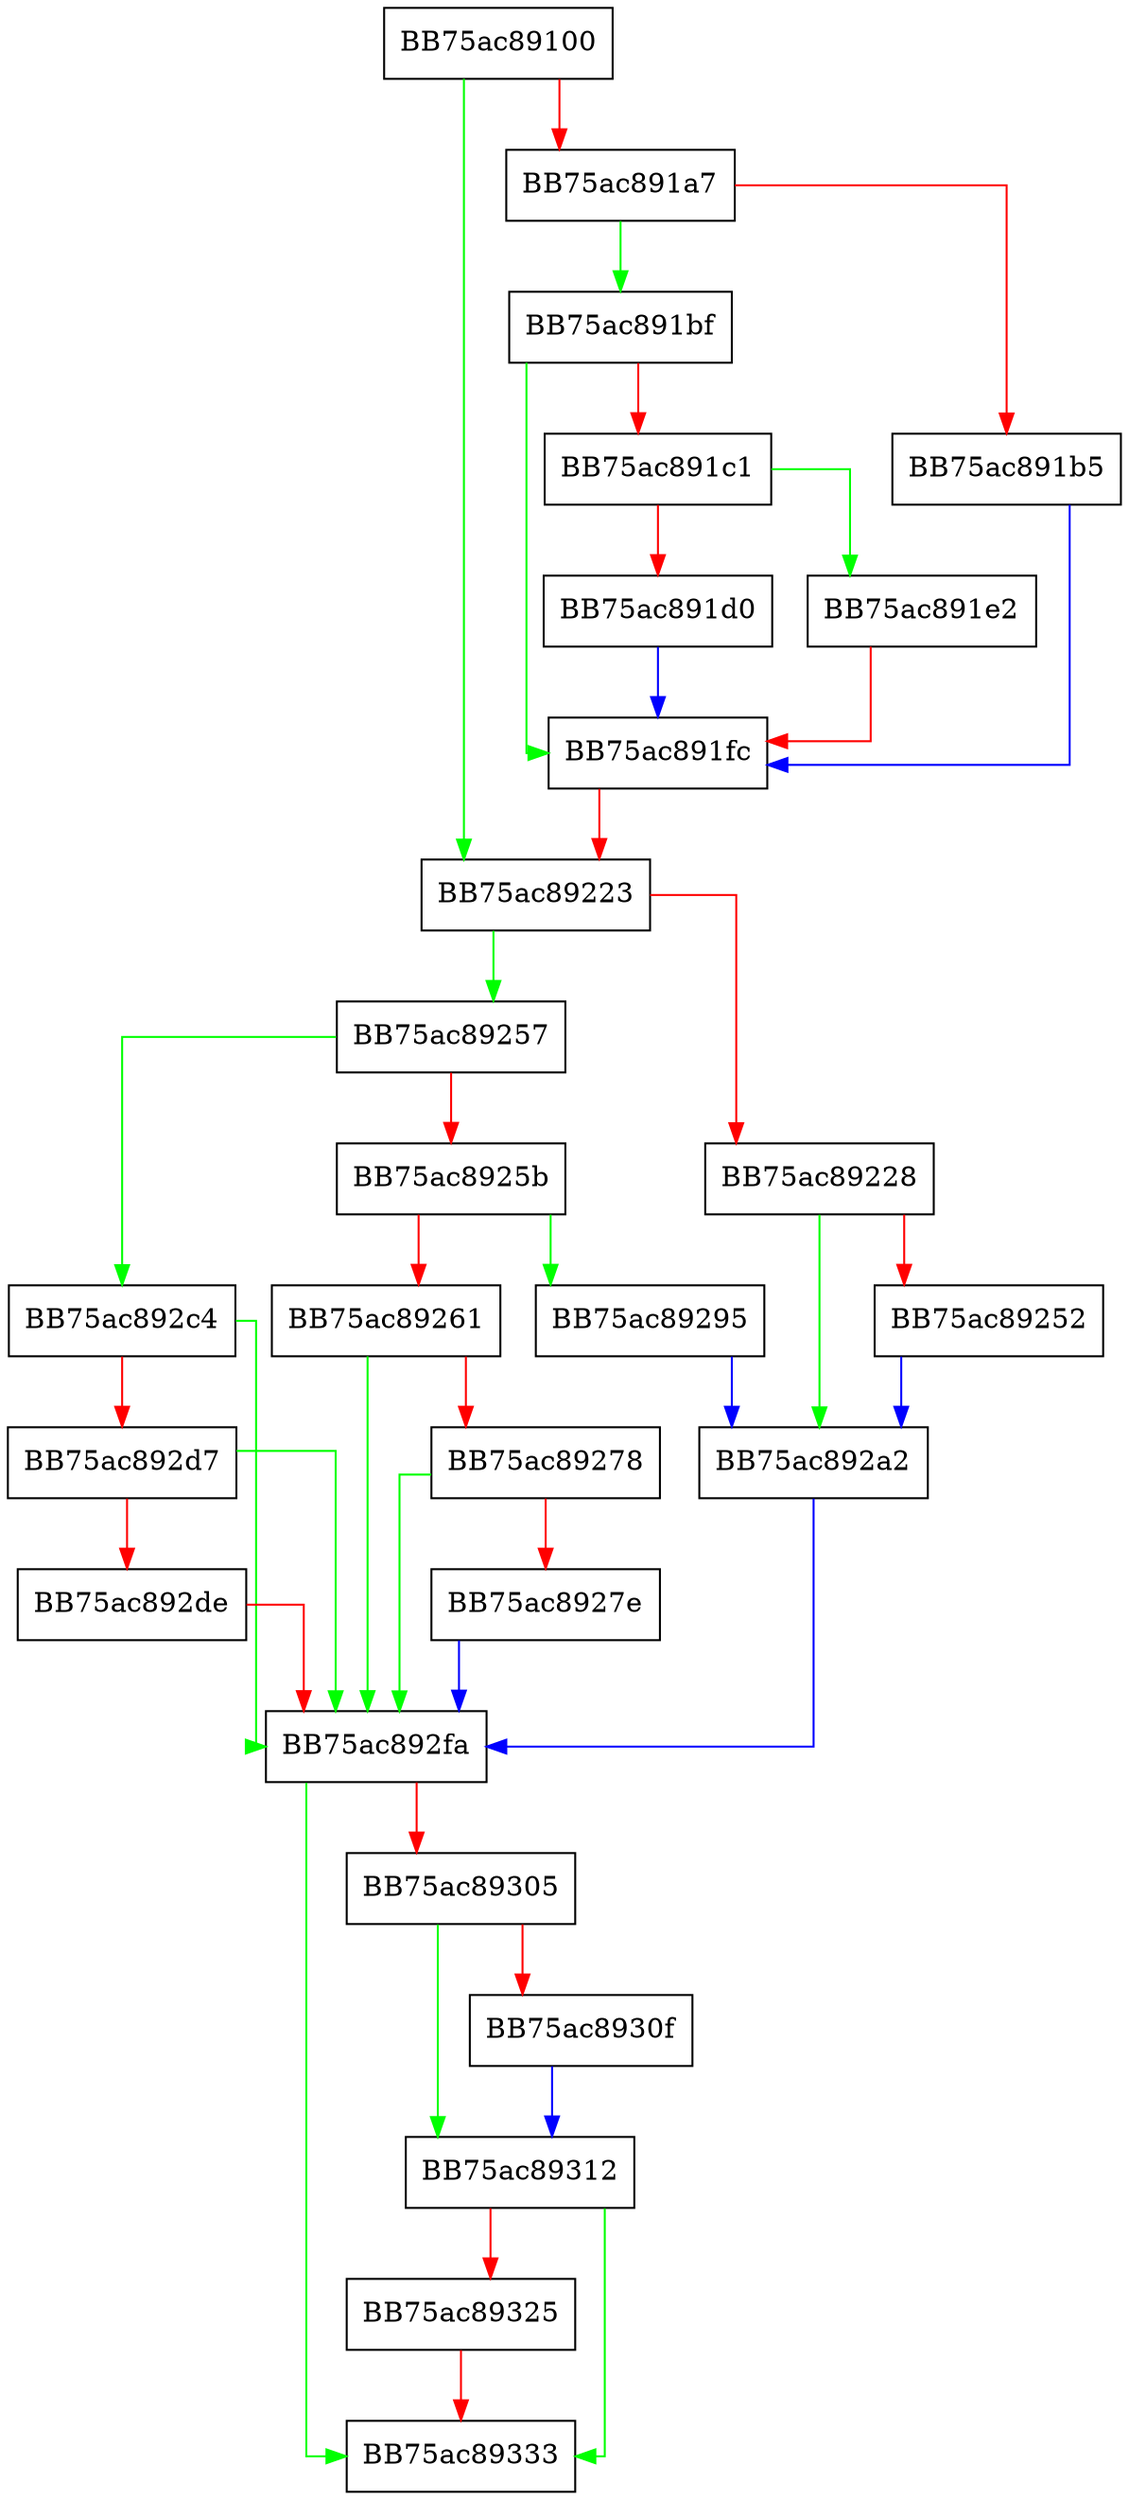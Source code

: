 digraph GetNormalizedDriverPath {
  node [shape="box"];
  graph [splines=ortho];
  BB75ac89100 -> BB75ac89223 [color="green"];
  BB75ac89100 -> BB75ac891a7 [color="red"];
  BB75ac891a7 -> BB75ac891bf [color="green"];
  BB75ac891a7 -> BB75ac891b5 [color="red"];
  BB75ac891b5 -> BB75ac891fc [color="blue"];
  BB75ac891bf -> BB75ac891fc [color="green"];
  BB75ac891bf -> BB75ac891c1 [color="red"];
  BB75ac891c1 -> BB75ac891e2 [color="green"];
  BB75ac891c1 -> BB75ac891d0 [color="red"];
  BB75ac891d0 -> BB75ac891fc [color="blue"];
  BB75ac891e2 -> BB75ac891fc [color="red"];
  BB75ac891fc -> BB75ac89223 [color="red"];
  BB75ac89223 -> BB75ac89257 [color="green"];
  BB75ac89223 -> BB75ac89228 [color="red"];
  BB75ac89228 -> BB75ac892a2 [color="green"];
  BB75ac89228 -> BB75ac89252 [color="red"];
  BB75ac89252 -> BB75ac892a2 [color="blue"];
  BB75ac89257 -> BB75ac892c4 [color="green"];
  BB75ac89257 -> BB75ac8925b [color="red"];
  BB75ac8925b -> BB75ac89295 [color="green"];
  BB75ac8925b -> BB75ac89261 [color="red"];
  BB75ac89261 -> BB75ac892fa [color="green"];
  BB75ac89261 -> BB75ac89278 [color="red"];
  BB75ac89278 -> BB75ac892fa [color="green"];
  BB75ac89278 -> BB75ac8927e [color="red"];
  BB75ac8927e -> BB75ac892fa [color="blue"];
  BB75ac89295 -> BB75ac892a2 [color="blue"];
  BB75ac892a2 -> BB75ac892fa [color="blue"];
  BB75ac892c4 -> BB75ac892fa [color="green"];
  BB75ac892c4 -> BB75ac892d7 [color="red"];
  BB75ac892d7 -> BB75ac892fa [color="green"];
  BB75ac892d7 -> BB75ac892de [color="red"];
  BB75ac892de -> BB75ac892fa [color="red"];
  BB75ac892fa -> BB75ac89333 [color="green"];
  BB75ac892fa -> BB75ac89305 [color="red"];
  BB75ac89305 -> BB75ac89312 [color="green"];
  BB75ac89305 -> BB75ac8930f [color="red"];
  BB75ac8930f -> BB75ac89312 [color="blue"];
  BB75ac89312 -> BB75ac89333 [color="green"];
  BB75ac89312 -> BB75ac89325 [color="red"];
  BB75ac89325 -> BB75ac89333 [color="red"];
}